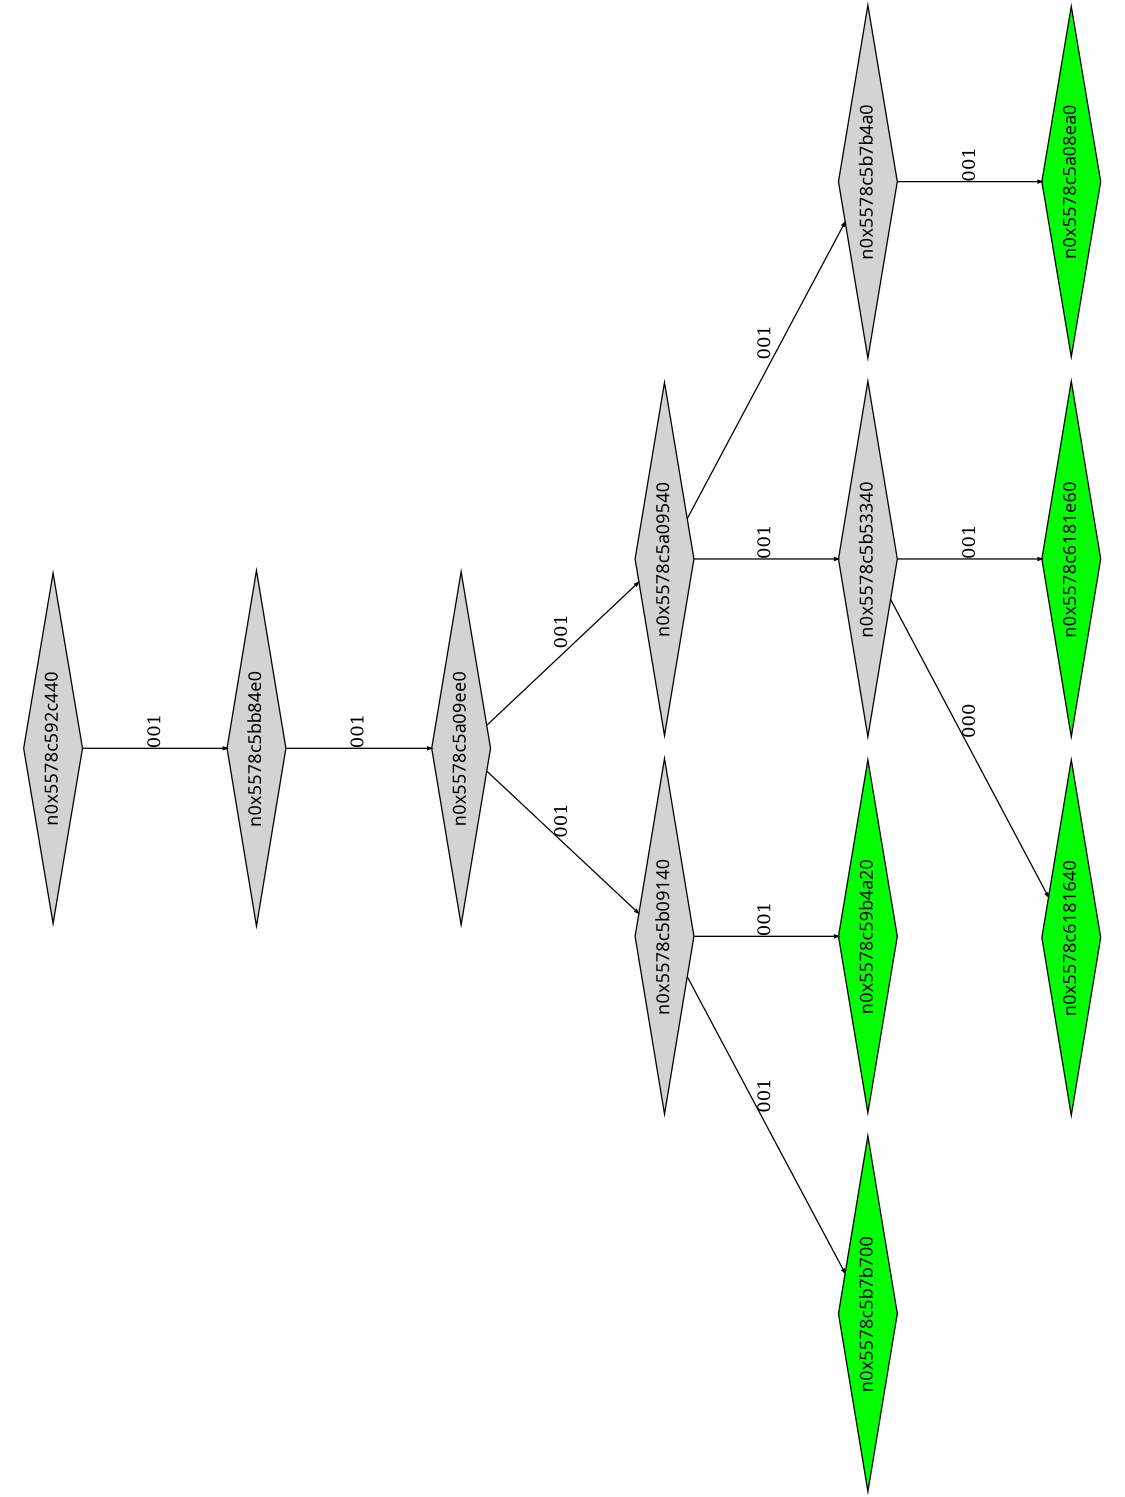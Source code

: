 digraph G {
	size="10,7.5";
	ratio=fill;
	rotate=90;
	center = "true";
	node [style="filled",width=.1,height=.1,fontname="Terminus"]
	edge [arrowsize=.3]
	n0x5578c592c440 [shape=diamond];
	n0x5578c592c440 -> n0x5578c5bb84e0 [label=001];
	n0x5578c5bb84e0 [shape=diamond];
	n0x5578c5bb84e0 -> n0x5578c5a09ee0 [label=001];
	n0x5578c5a09ee0 [shape=diamond];
	n0x5578c5a09ee0 -> n0x5578c5b09140 [label=001];
	n0x5578c5a09ee0 -> n0x5578c5a09540 [label=001];
	n0x5578c5a09540 [shape=diamond];
	n0x5578c5a09540 -> n0x5578c5b53340 [label=001];
	n0x5578c5a09540 -> n0x5578c5b7b4a0 [label=001];
	n0x5578c5b7b4a0 [shape=diamond];
	n0x5578c5b7b4a0 -> n0x5578c5a08ea0 [label=001];
	n0x5578c5a08ea0 [shape=diamond,fillcolor=green];
	n0x5578c5b53340 [shape=diamond];
	n0x5578c5b53340 -> n0x5578c6181640 [label=000];
	n0x5578c5b53340 -> n0x5578c6181e60 [label=001];
	n0x5578c6181e60 [shape=diamond,fillcolor=green];
	n0x5578c6181640 [shape=diamond,fillcolor=green];
	n0x5578c5b09140 [shape=diamond];
	n0x5578c5b09140 -> n0x5578c5b7b700 [label=001];
	n0x5578c5b09140 -> n0x5578c59b4a20 [label=001];
	n0x5578c59b4a20 [shape=diamond,fillcolor=green];
	n0x5578c5b7b700 [shape=diamond,fillcolor=green];
}
